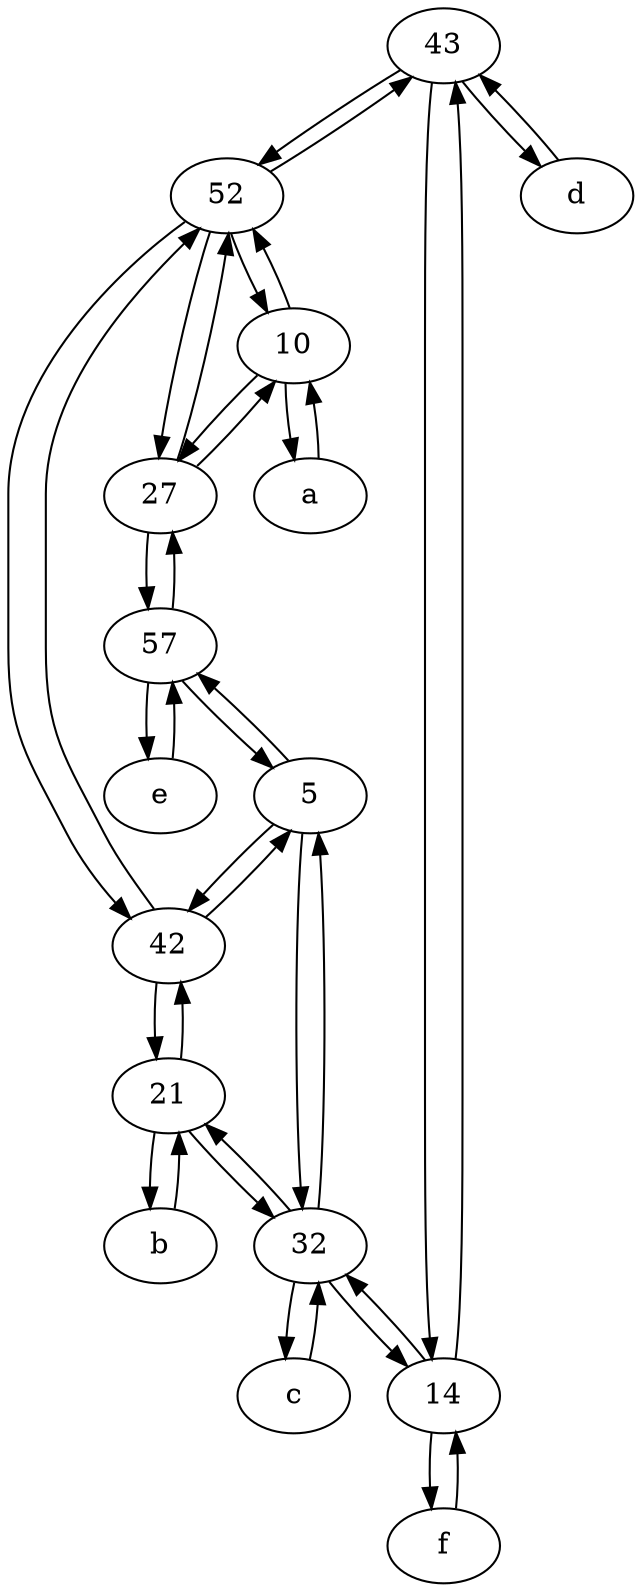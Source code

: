 digraph  {
	43;
	a [pos="40,10!"];
	21;
	42;
	b [pos="50,20!"];
	f [pos="15,45!"];
	e [pos="30,50!"];
	52;
	32;
	27;
	57;
	10;
	14;
	5;
	c [pos="20,10!"];
	d [pos="20,30!"];
	14 -> 43;
	32 -> c;
	21 -> 42;
	c -> 32;
	52 -> 27;
	52 -> 10;
	27 -> 52;
	5 -> 57;
	32 -> 21;
	52 -> 42;
	21 -> 32;
	d -> 43;
	21 -> b;
	43 -> 52;
	27 -> 57;
	a -> 10;
	57 -> 27;
	27 -> 10;
	e -> 57;
	42 -> 52;
	32 -> 5;
	52 -> 43;
	14 -> 32;
	43 -> d;
	f -> 14;
	10 -> a;
	32 -> 14;
	10 -> 27;
	5 -> 32;
	b -> 21;
	5 -> 42;
	42 -> 21;
	43 -> 14;
	42 -> 5;
	57 -> e;
	10 -> 52;
	57 -> 5;
	14 -> f;

	}